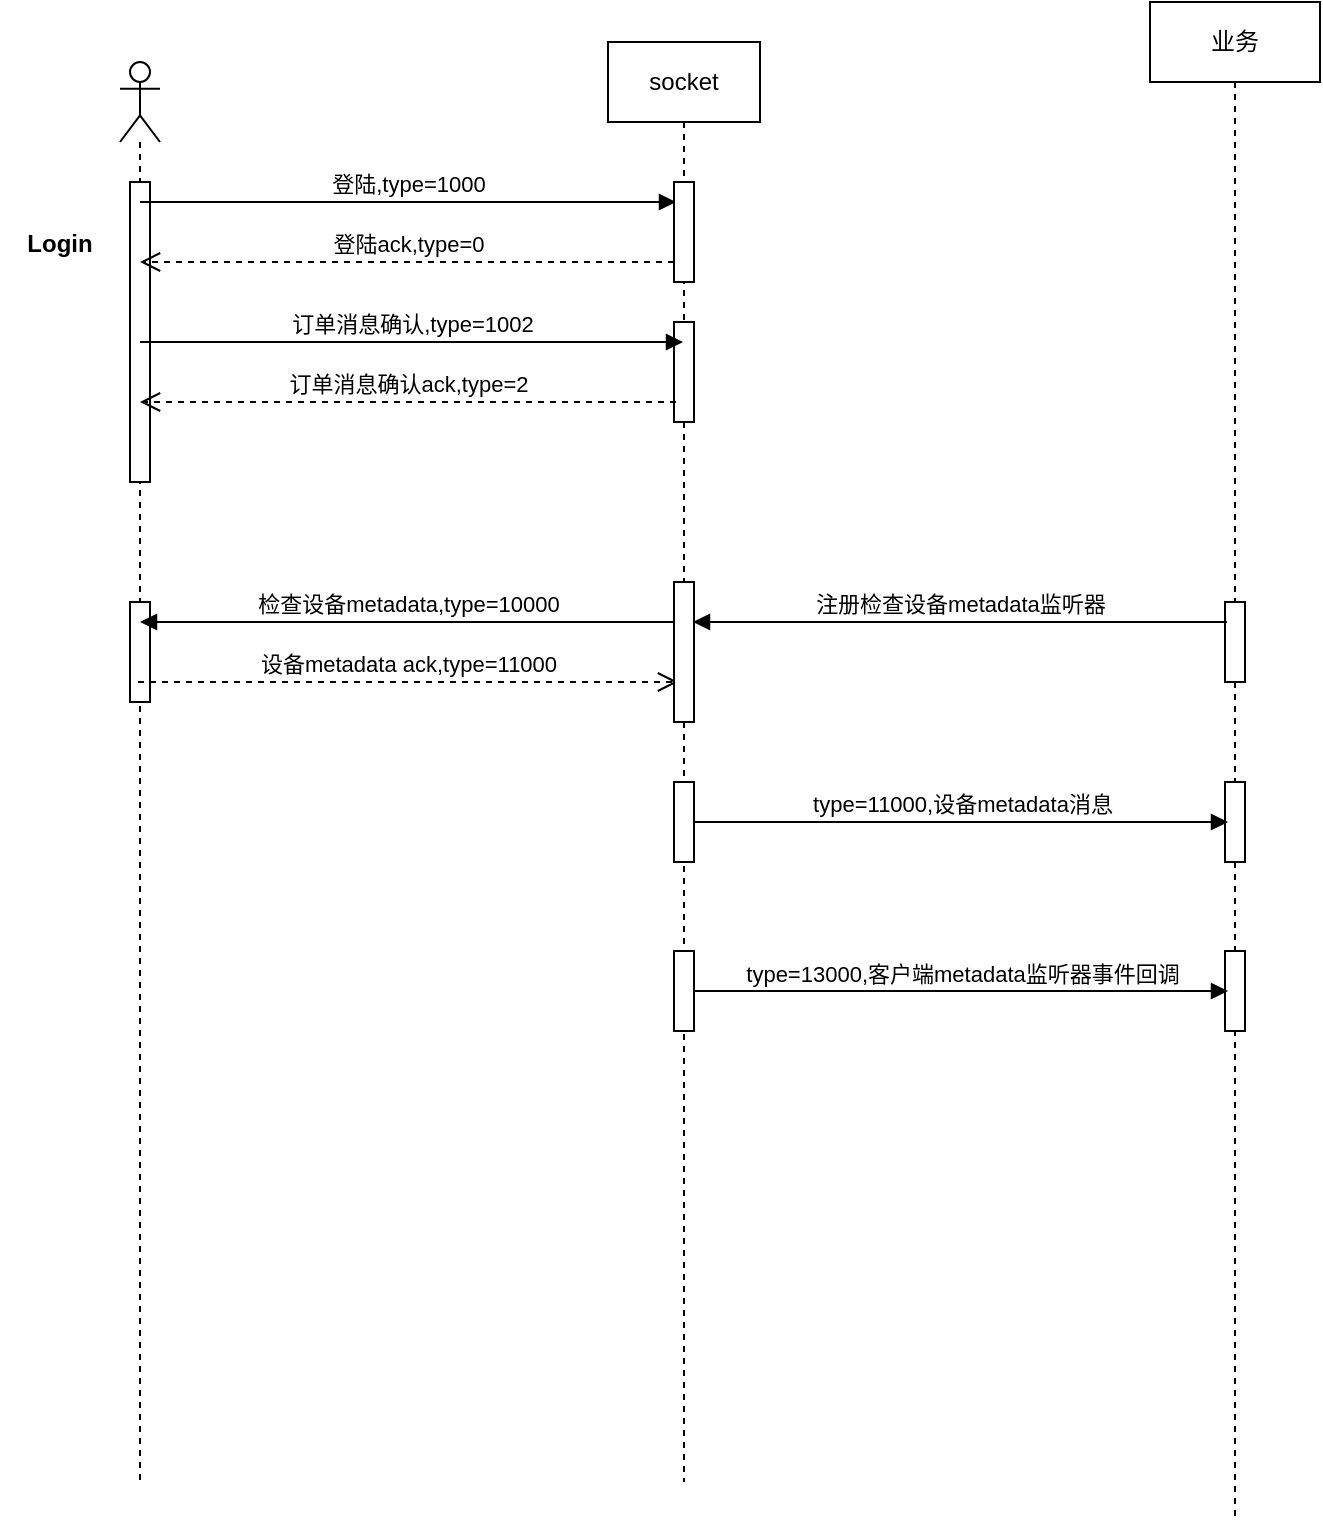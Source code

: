 <mxfile version="15.5.0" type="github">
  <diagram id="u2K2a41_FbK_gd5UJ9MQ" name="第 1 页">
    <mxGraphModel dx="946" dy="563" grid="1" gridSize="10" guides="1" tooltips="1" connect="1" arrows="1" fold="1" page="1" pageScale="1" pageWidth="827" pageHeight="1169" math="0" shadow="0">
      <root>
        <mxCell id="0" />
        <mxCell id="1" parent="0" />
        <mxCell id="fWgnBqBeFm6BdaobPLhp-1" value="" style="shape=umlLifeline;participant=umlActor;perimeter=lifelinePerimeter;whiteSpace=wrap;html=1;container=1;collapsible=0;recursiveResize=0;verticalAlign=top;spacingTop=36;outlineConnect=0;" parent="1" vertex="1">
          <mxGeometry x="90" y="100" width="20" height="710" as="geometry" />
        </mxCell>
        <mxCell id="fWgnBqBeFm6BdaobPLhp-5" value="" style="html=1;points=[];perimeter=orthogonalPerimeter;" parent="fWgnBqBeFm6BdaobPLhp-1" vertex="1">
          <mxGeometry x="5" y="60" width="10" height="150" as="geometry" />
        </mxCell>
        <mxCell id="fWgnBqBeFm6BdaobPLhp-7" value="登陆,type=1000" style="html=1;verticalAlign=bottom;endArrow=block;entryX=0.1;entryY=0.2;entryDx=0;entryDy=0;entryPerimeter=0;" parent="fWgnBqBeFm6BdaobPLhp-1" target="fWgnBqBeFm6BdaobPLhp-8" edge="1">
          <mxGeometry width="80" relative="1" as="geometry">
            <mxPoint x="10" y="70" as="sourcePoint" />
            <mxPoint x="160" y="70" as="targetPoint" />
          </mxGeometry>
        </mxCell>
        <mxCell id="fWgnBqBeFm6BdaobPLhp-2" value="socket" style="shape=umlLifeline;perimeter=lifelinePerimeter;whiteSpace=wrap;html=1;container=1;collapsible=0;recursiveResize=0;outlineConnect=0;" parent="1" vertex="1">
          <mxGeometry x="334" y="90" width="76" height="720" as="geometry" />
        </mxCell>
        <mxCell id="fWgnBqBeFm6BdaobPLhp-8" value="" style="html=1;points=[];perimeter=orthogonalPerimeter;" parent="fWgnBqBeFm6BdaobPLhp-2" vertex="1">
          <mxGeometry x="33" y="70" width="10" height="50" as="geometry" />
        </mxCell>
        <mxCell id="fWgnBqBeFm6BdaobPLhp-11" value="" style="html=1;points=[];perimeter=orthogonalPerimeter;" parent="fWgnBqBeFm6BdaobPLhp-2" vertex="1">
          <mxGeometry x="33" y="140" width="10" height="50" as="geometry" />
        </mxCell>
        <mxCell id="RtgcBMq55oLXsTxygZTQ-7" value="" style="html=1;points=[];perimeter=orthogonalPerimeter;" vertex="1" parent="fWgnBqBeFm6BdaobPLhp-2">
          <mxGeometry x="33" y="370" width="10" height="40" as="geometry" />
        </mxCell>
        <mxCell id="fWgnBqBeFm6BdaobPLhp-4" value="业务" style="shape=umlLifeline;perimeter=lifelinePerimeter;whiteSpace=wrap;html=1;container=1;collapsible=0;recursiveResize=0;outlineConnect=0;" parent="1" vertex="1">
          <mxGeometry x="605" y="70" width="85" height="760" as="geometry" />
        </mxCell>
        <mxCell id="RtgcBMq55oLXsTxygZTQ-4" value="" style="html=1;points=[];perimeter=orthogonalPerimeter;" vertex="1" parent="fWgnBqBeFm6BdaobPLhp-4">
          <mxGeometry x="37.5" y="300" width="10" height="40" as="geometry" />
        </mxCell>
        <mxCell id="RtgcBMq55oLXsTxygZTQ-6" value="" style="html=1;points=[];perimeter=orthogonalPerimeter;" vertex="1" parent="fWgnBqBeFm6BdaobPLhp-4">
          <mxGeometry x="37.5" y="390" width="10" height="40" as="geometry" />
        </mxCell>
        <mxCell id="fWgnBqBeFm6BdaobPLhp-6" value="Login" style="text;align=center;fontStyle=1;verticalAlign=middle;spacingLeft=3;spacingRight=3;strokeColor=none;rotatable=0;points=[[0,0.5],[1,0.5]];portConstraint=eastwest;" parent="1" vertex="1">
          <mxGeometry x="30" y="180" width="60" height="20" as="geometry" />
        </mxCell>
        <mxCell id="fWgnBqBeFm6BdaobPLhp-9" value="登陆ack,type=0" style="html=1;verticalAlign=bottom;endArrow=open;dashed=1;endSize=8;" parent="1" source="fWgnBqBeFm6BdaobPLhp-8" edge="1">
          <mxGeometry relative="1" as="geometry">
            <mxPoint x="250" y="200" as="sourcePoint" />
            <mxPoint x="100" y="200" as="targetPoint" />
          </mxGeometry>
        </mxCell>
        <mxCell id="fWgnBqBeFm6BdaobPLhp-12" value="订单消息确认,type=1002" style="html=1;verticalAlign=bottom;endArrow=block;" parent="1" target="fWgnBqBeFm6BdaobPLhp-2" edge="1">
          <mxGeometry width="80" relative="1" as="geometry">
            <mxPoint x="100" y="240" as="sourcePoint" />
            <mxPoint x="250" y="240" as="targetPoint" />
          </mxGeometry>
        </mxCell>
        <mxCell id="fWgnBqBeFm6BdaobPLhp-15" value="订单消息确认ack,type=2" style="html=1;verticalAlign=bottom;endArrow=open;dashed=1;endSize=8;exitX=0.1;exitY=0.8;exitDx=0;exitDy=0;exitPerimeter=0;" parent="1" source="fWgnBqBeFm6BdaobPLhp-11" edge="1">
          <mxGeometry relative="1" as="geometry">
            <mxPoint x="250" y="270" as="sourcePoint" />
            <mxPoint x="100" y="270" as="targetPoint" />
          </mxGeometry>
        </mxCell>
        <mxCell id="fWgnBqBeFm6BdaobPLhp-17" value="" style="html=1;points=[];perimeter=orthogonalPerimeter;" parent="1" vertex="1">
          <mxGeometry x="95" y="370" width="10" height="50" as="geometry" />
        </mxCell>
        <mxCell id="fWgnBqBeFm6BdaobPLhp-18" value="检查设备metadata,type=10000" style="html=1;verticalAlign=bottom;endArrow=block;startArrow=none;" parent="1" edge="1" source="fWgnBqBeFm6BdaobPLhp-16">
          <mxGeometry width="80" relative="1" as="geometry">
            <mxPoint x="370" y="380" as="sourcePoint" />
            <mxPoint x="100" y="380" as="targetPoint" />
          </mxGeometry>
        </mxCell>
        <mxCell id="fWgnBqBeFm6BdaobPLhp-19" value="设备metadata ack,type=11000" style="html=1;verticalAlign=bottom;endArrow=open;dashed=1;endSize=8;exitX=0.1;exitY=0.8;exitDx=0;exitDy=0;exitPerimeter=0;" parent="1" edge="1">
          <mxGeometry relative="1" as="geometry">
            <mxPoint x="99" y="410" as="sourcePoint" />
            <mxPoint x="369" y="410" as="targetPoint" />
          </mxGeometry>
        </mxCell>
        <mxCell id="fWgnBqBeFm6BdaobPLhp-16" value="" style="html=1;points=[];perimeter=orthogonalPerimeter;" parent="1" vertex="1">
          <mxGeometry x="367" y="360" width="10" height="70" as="geometry" />
        </mxCell>
        <mxCell id="RtgcBMq55oLXsTxygZTQ-5" value="注册检查设备metadata监听器" style="html=1;verticalAlign=bottom;endArrow=block;startArrow=none;" edge="1" parent="1">
          <mxGeometry width="80" relative="1" as="geometry">
            <mxPoint x="643.5" y="380" as="sourcePoint" />
            <mxPoint x="376.5" y="380" as="targetPoint" />
          </mxGeometry>
        </mxCell>
        <mxCell id="RtgcBMq55oLXsTxygZTQ-8" value="type=11000,设备metadata消息" style="html=1;verticalAlign=bottom;endArrow=block;startArrow=none;" edge="1" parent="1">
          <mxGeometry width="80" relative="1" as="geometry">
            <mxPoint x="377" y="480" as="sourcePoint" />
            <mxPoint x="644" y="480" as="targetPoint" />
          </mxGeometry>
        </mxCell>
        <mxCell id="RtgcBMq55oLXsTxygZTQ-12" value="" style="html=1;points=[];perimeter=orthogonalPerimeter;" vertex="1" parent="1">
          <mxGeometry x="367" y="544.5" width="10" height="40" as="geometry" />
        </mxCell>
        <mxCell id="RtgcBMq55oLXsTxygZTQ-13" value="" style="html=1;points=[];perimeter=orthogonalPerimeter;" vertex="1" parent="1">
          <mxGeometry x="642.5" y="544.5" width="10" height="40" as="geometry" />
        </mxCell>
        <mxCell id="RtgcBMq55oLXsTxygZTQ-14" value="type=13000,客户端metadata监听器事件回调" style="html=1;verticalAlign=bottom;endArrow=block;startArrow=none;" edge="1" parent="1">
          <mxGeometry width="80" relative="1" as="geometry">
            <mxPoint x="377" y="564.5" as="sourcePoint" />
            <mxPoint x="644" y="564.5" as="targetPoint" />
          </mxGeometry>
        </mxCell>
      </root>
    </mxGraphModel>
  </diagram>
</mxfile>
